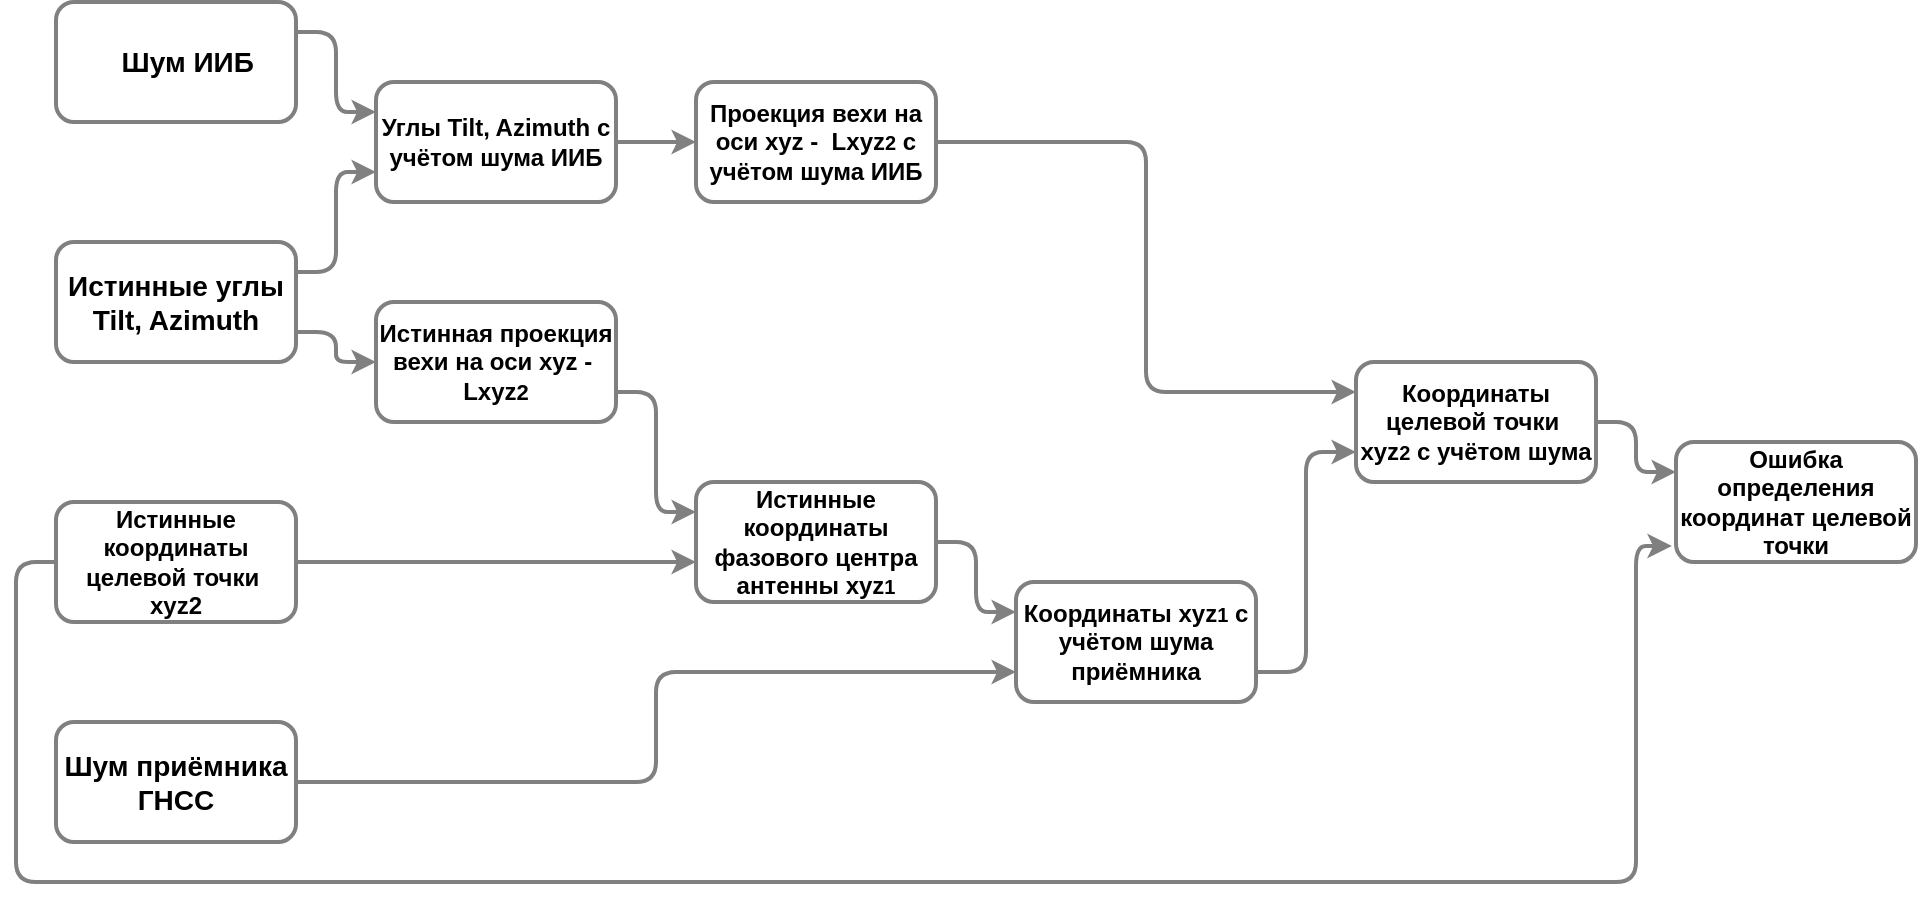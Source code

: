 <mxfile version="12.9.5" type="github">
  <diagram id="2SYXAvezmY3Aa6xfIsyz" name="Page-1">
    <mxGraphModel dx="1113" dy="740" grid="1" gridSize="10" guides="1" tooltips="1" connect="1" arrows="1" fold="1" page="1" pageScale="1" pageWidth="827" pageHeight="1169" math="0" shadow="0">
      <root>
        <mxCell id="0" />
        <mxCell id="1" parent="0" />
        <mxCell id="ULHrDu6kz-KwB8KMnbt6-15" style="edgeStyle=orthogonalEdgeStyle;rounded=1;orthogonalLoop=1;jettySize=auto;html=1;exitX=1;exitY=0.25;exitDx=0;exitDy=0;entryX=0;entryY=0.25;entryDx=0;entryDy=0;strokeColor=#808080;strokeWidth=2;" edge="1" parent="1" source="ULHrDu6kz-KwB8KMnbt6-1" target="ULHrDu6kz-KwB8KMnbt6-2">
          <mxGeometry relative="1" as="geometry" />
        </mxCell>
        <mxCell id="ULHrDu6kz-KwB8KMnbt6-1" value="&lt;b&gt;&lt;font style=&quot;font-size: 14px&quot;&gt;&amp;nbsp; &amp;nbsp;Шум ИИБ&lt;/font&gt;&lt;/b&gt;" style="rounded=1;whiteSpace=wrap;html=1;strokeWidth=2;strokeColor=#808080;" vertex="1" parent="1">
          <mxGeometry x="80" y="80" width="120" height="60" as="geometry" />
        </mxCell>
        <mxCell id="ULHrDu6kz-KwB8KMnbt6-16" style="edgeStyle=orthogonalEdgeStyle;rounded=1;orthogonalLoop=1;jettySize=auto;html=1;exitX=1;exitY=0.5;exitDx=0;exitDy=0;entryX=0;entryY=0.5;entryDx=0;entryDy=0;strokeColor=#808080;strokeWidth=2;" edge="1" parent="1" source="ULHrDu6kz-KwB8KMnbt6-2" target="ULHrDu6kz-KwB8KMnbt6-7">
          <mxGeometry relative="1" as="geometry" />
        </mxCell>
        <mxCell id="ULHrDu6kz-KwB8KMnbt6-2" value="&lt;span style=&quot;white-space: normal&quot;&gt;&lt;b&gt;Углы Tilt, Azimuth с учётом шума ИИБ&lt;/b&gt;&lt;/span&gt;" style="rounded=1;whiteSpace=wrap;html=1;strokeWidth=2;strokeColor=#808080;" vertex="1" parent="1">
          <mxGeometry x="240" y="120" width="120" height="60" as="geometry" />
        </mxCell>
        <mxCell id="ULHrDu6kz-KwB8KMnbt6-14" style="edgeStyle=orthogonalEdgeStyle;rounded=1;orthogonalLoop=1;jettySize=auto;html=1;exitX=1;exitY=0.25;exitDx=0;exitDy=0;entryX=0;entryY=0.75;entryDx=0;entryDy=0;strokeColor=#808080;strokeWidth=2;" edge="1" parent="1" source="ULHrDu6kz-KwB8KMnbt6-3" target="ULHrDu6kz-KwB8KMnbt6-2">
          <mxGeometry relative="1" as="geometry" />
        </mxCell>
        <mxCell id="ULHrDu6kz-KwB8KMnbt6-19" style="edgeStyle=orthogonalEdgeStyle;rounded=1;orthogonalLoop=1;jettySize=auto;html=1;exitX=1;exitY=0.75;exitDx=0;exitDy=0;entryX=0;entryY=0.5;entryDx=0;entryDy=0;strokeColor=#808080;strokeWidth=2;" edge="1" parent="1" source="ULHrDu6kz-KwB8KMnbt6-3" target="ULHrDu6kz-KwB8KMnbt6-4">
          <mxGeometry relative="1" as="geometry" />
        </mxCell>
        <mxCell id="ULHrDu6kz-KwB8KMnbt6-3" value="&lt;b&gt;&lt;font style=&quot;font-size: 14px&quot;&gt;Истинные углы Tilt, Azimuth&lt;/font&gt;&lt;/b&gt;" style="rounded=1;whiteSpace=wrap;html=1;strokeWidth=2;strokeColor=#808080;" vertex="1" parent="1">
          <mxGeometry x="80" y="200" width="120" height="60" as="geometry" />
        </mxCell>
        <mxCell id="ULHrDu6kz-KwB8KMnbt6-20" style="edgeStyle=orthogonalEdgeStyle;rounded=1;orthogonalLoop=1;jettySize=auto;html=1;exitX=1;exitY=0.75;exitDx=0;exitDy=0;entryX=0;entryY=0.25;entryDx=0;entryDy=0;strokeColor=#808080;strokeWidth=2;" edge="1" parent="1" source="ULHrDu6kz-KwB8KMnbt6-4" target="ULHrDu6kz-KwB8KMnbt6-8">
          <mxGeometry relative="1" as="geometry" />
        </mxCell>
        <mxCell id="ULHrDu6kz-KwB8KMnbt6-4" value="&lt;b&gt;Истинная проекция вехи на оси xyz -&amp;nbsp; Lxyz&lt;font style=&quot;font-size: 11px&quot;&gt;2&lt;/font&gt;&lt;/b&gt;" style="rounded=1;whiteSpace=wrap;html=1;strokeWidth=2;strokeColor=#808080;" vertex="1" parent="1">
          <mxGeometry x="240" y="230" width="120" height="60" as="geometry" />
        </mxCell>
        <mxCell id="ULHrDu6kz-KwB8KMnbt6-21" style="edgeStyle=orthogonalEdgeStyle;rounded=1;orthogonalLoop=1;jettySize=auto;html=1;exitX=1;exitY=0.5;exitDx=0;exitDy=0;strokeColor=#808080;strokeWidth=2;" edge="1" parent="1" source="ULHrDu6kz-KwB8KMnbt6-5" target="ULHrDu6kz-KwB8KMnbt6-8">
          <mxGeometry relative="1" as="geometry">
            <mxPoint x="330" y="360" as="targetPoint" />
            <Array as="points">
              <mxPoint x="350" y="360" />
              <mxPoint x="350" y="360" />
            </Array>
          </mxGeometry>
        </mxCell>
        <mxCell id="ULHrDu6kz-KwB8KMnbt6-32" style="edgeStyle=orthogonalEdgeStyle;rounded=1;orthogonalLoop=1;jettySize=auto;html=1;exitX=0;exitY=0.5;exitDx=0;exitDy=0;entryX=-0.017;entryY=0.867;entryDx=0;entryDy=0;entryPerimeter=0;strokeColor=#808080;strokeWidth=2;" edge="1" parent="1" source="ULHrDu6kz-KwB8KMnbt6-5" target="ULHrDu6kz-KwB8KMnbt6-11">
          <mxGeometry relative="1" as="geometry">
            <Array as="points">
              <mxPoint x="60" y="360" />
              <mxPoint x="60" y="520" />
              <mxPoint x="870" y="520" />
              <mxPoint x="870" y="352" />
            </Array>
          </mxGeometry>
        </mxCell>
        <mxCell id="ULHrDu6kz-KwB8KMnbt6-5" value="&lt;b&gt;&lt;font style=&quot;font-size: 12px&quot;&gt;Истинные координаты целевой точки&amp;nbsp; xyz&lt;font&gt;2&lt;/font&gt;&lt;/font&gt;&lt;/b&gt;" style="rounded=1;whiteSpace=wrap;html=1;strokeWidth=2;strokeColor=#808080;" vertex="1" parent="1">
          <mxGeometry x="80" y="330" width="120" height="60" as="geometry" />
        </mxCell>
        <mxCell id="ULHrDu6kz-KwB8KMnbt6-26" style="edgeStyle=orthogonalEdgeStyle;rounded=1;orthogonalLoop=1;jettySize=auto;html=1;exitX=1;exitY=0.5;exitDx=0;exitDy=0;entryX=0;entryY=0.75;entryDx=0;entryDy=0;strokeColor=#808080;strokeWidth=2;" edge="1" parent="1" source="ULHrDu6kz-KwB8KMnbt6-6" target="ULHrDu6kz-KwB8KMnbt6-9">
          <mxGeometry relative="1" as="geometry" />
        </mxCell>
        <mxCell id="ULHrDu6kz-KwB8KMnbt6-6" value="&lt;b&gt;&lt;font style=&quot;font-size: 14px&quot;&gt;Шум приёмника ГНСС&lt;/font&gt;&lt;/b&gt;" style="rounded=1;whiteSpace=wrap;html=1;strokeWidth=2;strokeColor=#808080;" vertex="1" parent="1">
          <mxGeometry x="80" y="440" width="120" height="60" as="geometry" />
        </mxCell>
        <mxCell id="ULHrDu6kz-KwB8KMnbt6-30" style="edgeStyle=orthogonalEdgeStyle;rounded=1;orthogonalLoop=1;jettySize=auto;html=1;exitX=1;exitY=0.5;exitDx=0;exitDy=0;entryX=0;entryY=0.25;entryDx=0;entryDy=0;strokeColor=#808080;strokeWidth=2;" edge="1" parent="1" source="ULHrDu6kz-KwB8KMnbt6-7" target="ULHrDu6kz-KwB8KMnbt6-10">
          <mxGeometry relative="1" as="geometry" />
        </mxCell>
        <mxCell id="ULHrDu6kz-KwB8KMnbt6-7" value="&lt;span style=&quot;white-space: normal&quot;&gt;&lt;b&gt;Проекция вехи на оси xyz -&amp;nbsp; Lxyz&lt;font style=&quot;font-size: 10px&quot;&gt;2&lt;/font&gt; с учётом шума ИИБ&lt;/b&gt;&lt;/span&gt;" style="rounded=1;whiteSpace=wrap;html=1;strokeWidth=2;strokeColor=#808080;" vertex="1" parent="1">
          <mxGeometry x="400" y="120" width="120" height="60" as="geometry" />
        </mxCell>
        <mxCell id="ULHrDu6kz-KwB8KMnbt6-27" style="edgeStyle=orthogonalEdgeStyle;rounded=1;orthogonalLoop=1;jettySize=auto;html=1;exitX=1;exitY=0.5;exitDx=0;exitDy=0;entryX=0;entryY=0.25;entryDx=0;entryDy=0;strokeColor=#808080;strokeWidth=2;" edge="1" parent="1" source="ULHrDu6kz-KwB8KMnbt6-8" target="ULHrDu6kz-KwB8KMnbt6-9">
          <mxGeometry relative="1" as="geometry" />
        </mxCell>
        <mxCell id="ULHrDu6kz-KwB8KMnbt6-8" value="&lt;b&gt;Истинные координаты фазового центра антенны xyz&lt;font style=&quot;font-size: 10px&quot;&gt;1&lt;/font&gt;&lt;/b&gt;" style="rounded=1;whiteSpace=wrap;html=1;strokeWidth=2;strokeColor=#808080;" vertex="1" parent="1">
          <mxGeometry x="400" y="320" width="120" height="60" as="geometry" />
        </mxCell>
        <mxCell id="ULHrDu6kz-KwB8KMnbt6-29" style="edgeStyle=orthogonalEdgeStyle;rounded=1;orthogonalLoop=1;jettySize=auto;html=1;exitX=1;exitY=0.75;exitDx=0;exitDy=0;entryX=0;entryY=0.75;entryDx=0;entryDy=0;strokeColor=#808080;strokeWidth=2;" edge="1" parent="1" source="ULHrDu6kz-KwB8KMnbt6-9" target="ULHrDu6kz-KwB8KMnbt6-10">
          <mxGeometry relative="1" as="geometry" />
        </mxCell>
        <mxCell id="ULHrDu6kz-KwB8KMnbt6-9" value="&lt;b&gt;Координаты xyz&lt;font style=&quot;font-size: 10px&quot;&gt;1&lt;/font&gt; с учётом шума приёмника&lt;/b&gt;" style="rounded=1;whiteSpace=wrap;html=1;strokeWidth=2;strokeColor=#808080;" vertex="1" parent="1">
          <mxGeometry x="560" y="370" width="120" height="60" as="geometry" />
        </mxCell>
        <mxCell id="ULHrDu6kz-KwB8KMnbt6-31" style="edgeStyle=orthogonalEdgeStyle;rounded=1;orthogonalLoop=1;jettySize=auto;html=1;exitX=1;exitY=0.5;exitDx=0;exitDy=0;entryX=0;entryY=0.25;entryDx=0;entryDy=0;strokeColor=#808080;strokeWidth=2;" edge="1" parent="1" source="ULHrDu6kz-KwB8KMnbt6-10" target="ULHrDu6kz-KwB8KMnbt6-11">
          <mxGeometry relative="1" as="geometry" />
        </mxCell>
        <mxCell id="ULHrDu6kz-KwB8KMnbt6-10" value="&lt;span style=&quot;white-space: normal&quot;&gt;&lt;b&gt;Координаты целевой точки&amp;nbsp; xyz&lt;font style=&quot;font-size: 10px&quot;&gt;2&lt;/font&gt; с учётом шума&lt;/b&gt;&lt;/span&gt;" style="rounded=1;whiteSpace=wrap;html=1;strokeWidth=2;strokeColor=#808080;" vertex="1" parent="1">
          <mxGeometry x="730" y="260" width="120" height="60" as="geometry" />
        </mxCell>
        <mxCell id="ULHrDu6kz-KwB8KMnbt6-11" value="&lt;b&gt;Ошибка определения координат целевой точки&lt;/b&gt;" style="rounded=1;whiteSpace=wrap;html=1;strokeWidth=2;strokeColor=#808080;" vertex="1" parent="1">
          <mxGeometry x="890" y="300" width="120" height="60" as="geometry" />
        </mxCell>
      </root>
    </mxGraphModel>
  </diagram>
</mxfile>

